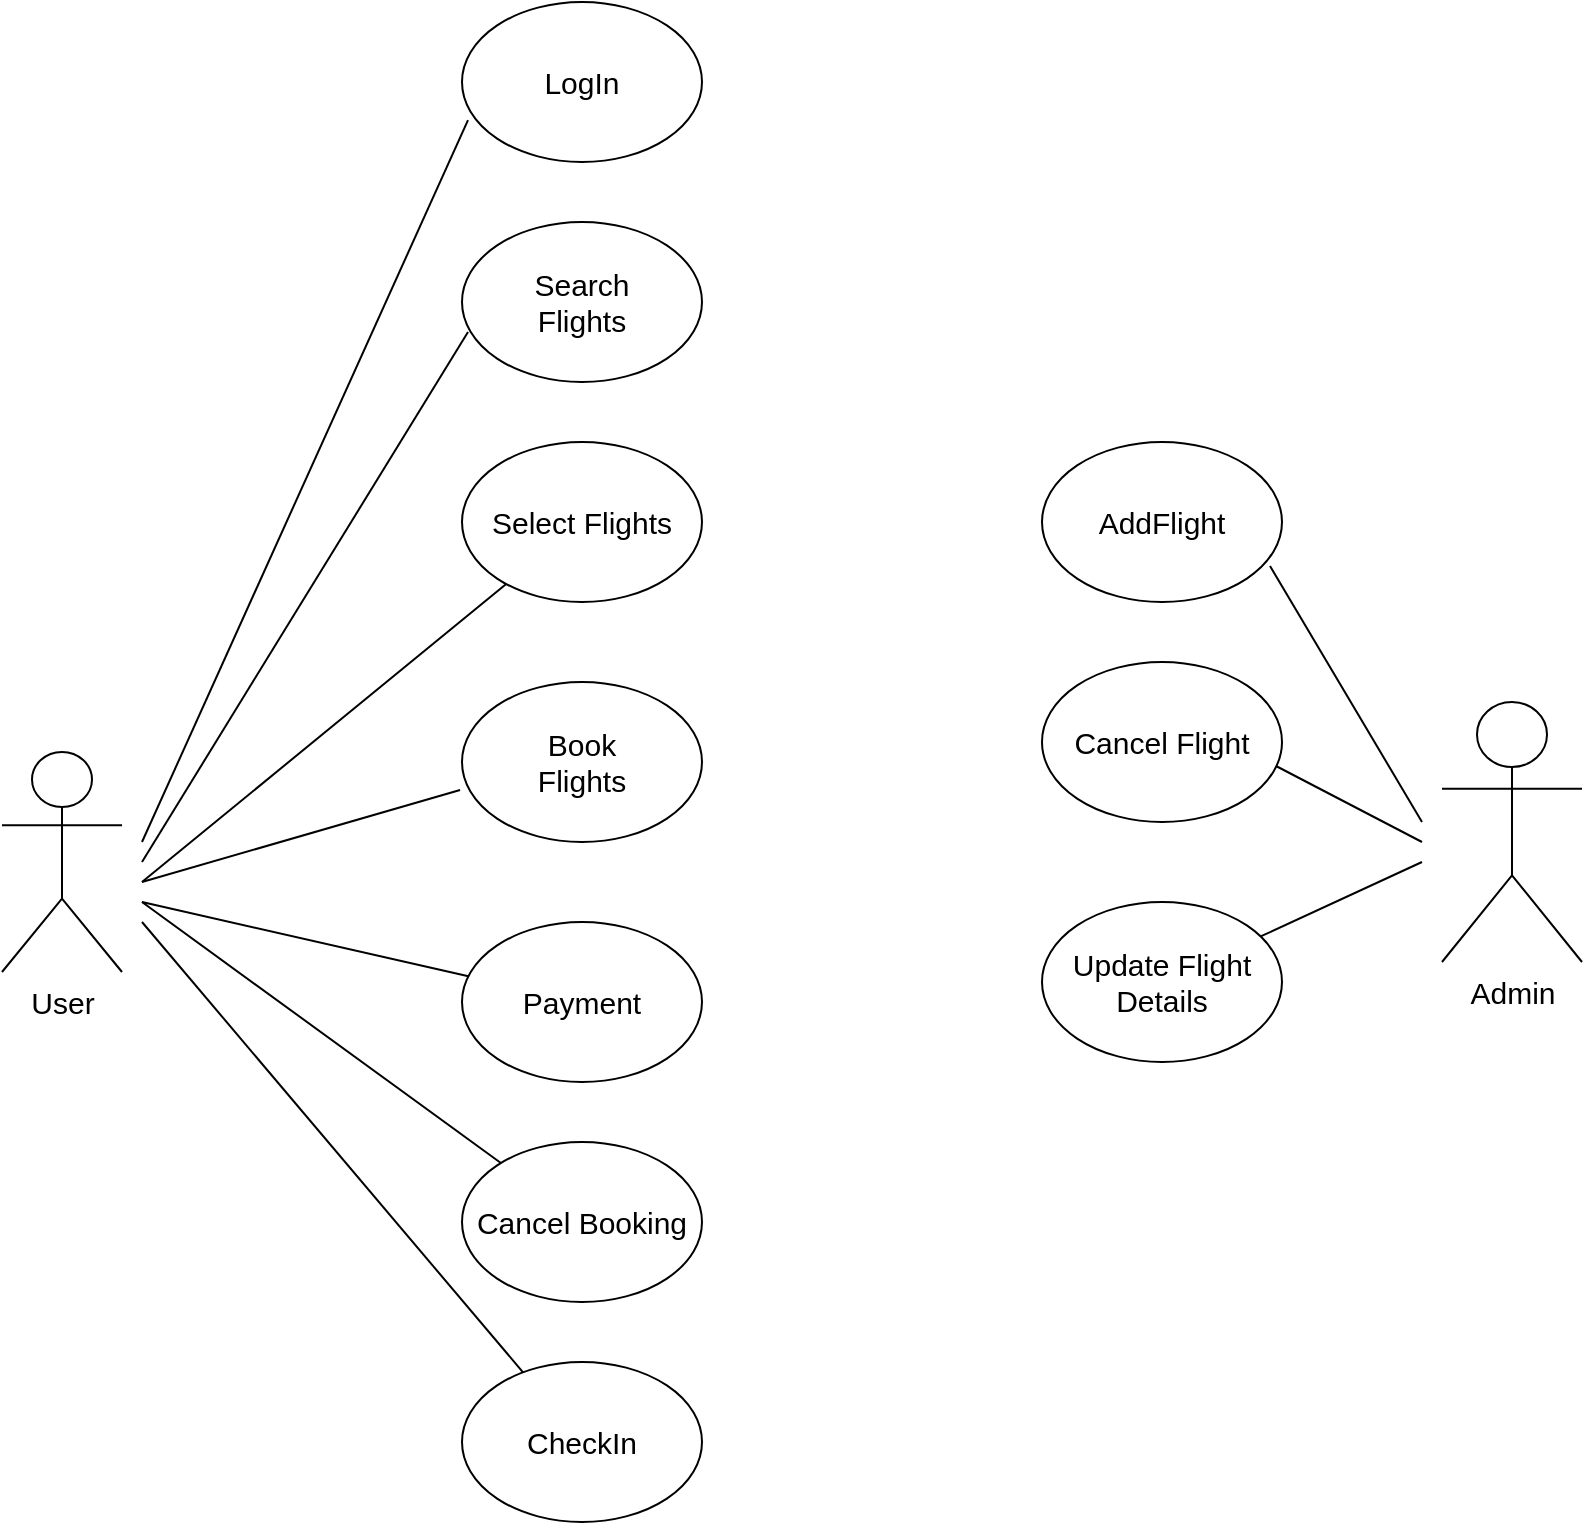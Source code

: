 <mxfile version="26.2.12">
  <diagram name="Page-1" id="MGNLHRWP5PNADK0xwRSG">
    <mxGraphModel dx="2278" dy="1845" grid="1" gridSize="10" guides="1" tooltips="1" connect="1" arrows="1" fold="1" page="1" pageScale="1" pageWidth="850" pageHeight="1100" math="0" shadow="0">
      <root>
        <mxCell id="0" />
        <mxCell id="1" parent="0" />
        <mxCell id="kVifwwk1PHYqYm0ACJ3H-1" value="" style="ellipse;whiteSpace=wrap;html=1;" vertex="1" parent="1">
          <mxGeometry x="180" y="40" width="120" height="80" as="geometry" />
        </mxCell>
        <mxCell id="kVifwwk1PHYqYm0ACJ3H-2" value="" style="ellipse;whiteSpace=wrap;html=1;" vertex="1" parent="1">
          <mxGeometry x="180" y="270" width="120" height="80" as="geometry" />
        </mxCell>
        <mxCell id="kVifwwk1PHYqYm0ACJ3H-4" value="" style="ellipse;whiteSpace=wrap;html=1;" vertex="1" parent="1">
          <mxGeometry x="180" y="390" width="120" height="80" as="geometry" />
        </mxCell>
        <mxCell id="kVifwwk1PHYqYm0ACJ3H-5" value="" style="ellipse;whiteSpace=wrap;html=1;" vertex="1" parent="1">
          <mxGeometry x="180" y="610" width="120" height="80" as="geometry" />
        </mxCell>
        <mxCell id="kVifwwk1PHYqYm0ACJ3H-6" value="&lt;font style=&quot;font-size: 15px;&quot;&gt;Search Flights&lt;/font&gt;" style="text;html=1;align=center;verticalAlign=middle;whiteSpace=wrap;rounded=0;" vertex="1" parent="1">
          <mxGeometry x="210" y="65" width="60" height="30" as="geometry" />
        </mxCell>
        <mxCell id="kVifwwk1PHYqYm0ACJ3H-7" value="&lt;div&gt;&lt;font style=&quot;font-size: 15px;&quot;&gt;Book&lt;/font&gt;&lt;/div&gt;&lt;div&gt;&lt;font style=&quot;font-size: 15px;&quot;&gt;Flights&lt;/font&gt;&lt;/div&gt;" style="text;html=1;align=center;verticalAlign=middle;whiteSpace=wrap;rounded=0;" vertex="1" parent="1">
          <mxGeometry x="210" y="295" width="60" height="30" as="geometry" />
        </mxCell>
        <mxCell id="kVifwwk1PHYqYm0ACJ3H-9" value="&lt;font style=&quot;font-size: 15px;&quot;&gt;Payment&lt;/font&gt;" style="text;html=1;align=center;verticalAlign=middle;whiteSpace=wrap;rounded=0;" vertex="1" parent="1">
          <mxGeometry x="210" y="415" width="60" height="30" as="geometry" />
        </mxCell>
        <mxCell id="kVifwwk1PHYqYm0ACJ3H-10" value="&lt;font style=&quot;font-size: 15px;&quot;&gt;CheckIn&lt;/font&gt;" style="text;html=1;align=center;verticalAlign=middle;whiteSpace=wrap;rounded=0;" vertex="1" parent="1">
          <mxGeometry x="210" y="635" width="60" height="30" as="geometry" />
        </mxCell>
        <mxCell id="kVifwwk1PHYqYm0ACJ3H-13" value="&lt;font style=&quot;font-size: 15px;&quot;&gt;Select Flights&lt;/font&gt;" style="ellipse;whiteSpace=wrap;html=1;" vertex="1" parent="1">
          <mxGeometry x="180" y="150" width="120" height="80" as="geometry" />
        </mxCell>
        <mxCell id="kVifwwk1PHYqYm0ACJ3H-14" value="&lt;font style=&quot;font-size: 15px;&quot;&gt;Cancel Booking&lt;/font&gt;" style="ellipse;whiteSpace=wrap;html=1;" vertex="1" parent="1">
          <mxGeometry x="180" y="500" width="120" height="80" as="geometry" />
        </mxCell>
        <mxCell id="kVifwwk1PHYqYm0ACJ3H-16" value="&lt;font style=&quot;font-size: 15px;&quot;&gt;User&lt;/font&gt;" style="shape=umlActor;verticalLabelPosition=bottom;verticalAlign=top;html=1;outlineConnect=0;" vertex="1" parent="1">
          <mxGeometry x="-50" y="305" width="60" height="110" as="geometry" />
        </mxCell>
        <mxCell id="kVifwwk1PHYqYm0ACJ3H-17" value="&lt;font style=&quot;font-size: 15px;&quot;&gt;LogIn&lt;/font&gt;" style="ellipse;whiteSpace=wrap;html=1;" vertex="1" parent="1">
          <mxGeometry x="180" y="-70" width="120" height="80" as="geometry" />
        </mxCell>
        <mxCell id="kVifwwk1PHYqYm0ACJ3H-18" style="edgeStyle=orthogonalEdgeStyle;rounded=0;orthogonalLoop=1;jettySize=auto;html=1;exitX=0.5;exitY=1;exitDx=0;exitDy=0;" edge="1" parent="1" source="kVifwwk1PHYqYm0ACJ3H-9" target="kVifwwk1PHYqYm0ACJ3H-9">
          <mxGeometry relative="1" as="geometry" />
        </mxCell>
        <mxCell id="kVifwwk1PHYqYm0ACJ3H-19" value="" style="endArrow=none;html=1;rounded=0;entryX=0.025;entryY=0.738;entryDx=0;entryDy=0;entryPerimeter=0;" edge="1" parent="1" target="kVifwwk1PHYqYm0ACJ3H-17">
          <mxGeometry relative="1" as="geometry">
            <mxPoint x="20" y="350" as="sourcePoint" />
            <mxPoint x="410" y="290" as="targetPoint" />
          </mxGeometry>
        </mxCell>
        <mxCell id="kVifwwk1PHYqYm0ACJ3H-20" value="" style="endArrow=none;html=1;rounded=0;entryX=0.025;entryY=0.688;entryDx=0;entryDy=0;entryPerimeter=0;" edge="1" parent="1" target="kVifwwk1PHYqYm0ACJ3H-1">
          <mxGeometry relative="1" as="geometry">
            <mxPoint x="20" y="360" as="sourcePoint" />
            <mxPoint x="410" y="290" as="targetPoint" />
          </mxGeometry>
        </mxCell>
        <mxCell id="kVifwwk1PHYqYm0ACJ3H-22" value="" style="endArrow=none;html=1;rounded=0;" edge="1" parent="1" target="kVifwwk1PHYqYm0ACJ3H-13">
          <mxGeometry relative="1" as="geometry">
            <mxPoint x="20" y="370" as="sourcePoint" />
            <mxPoint x="410" y="290" as="targetPoint" />
          </mxGeometry>
        </mxCell>
        <mxCell id="kVifwwk1PHYqYm0ACJ3H-23" value="" style="endArrow=none;html=1;rounded=0;entryX=-0.008;entryY=0.675;entryDx=0;entryDy=0;entryPerimeter=0;" edge="1" parent="1" target="kVifwwk1PHYqYm0ACJ3H-2">
          <mxGeometry relative="1" as="geometry">
            <mxPoint x="20" y="370" as="sourcePoint" />
            <mxPoint x="410" y="290" as="targetPoint" />
          </mxGeometry>
        </mxCell>
        <mxCell id="kVifwwk1PHYqYm0ACJ3H-25" value="" style="endArrow=none;html=1;rounded=0;" edge="1" parent="1" target="kVifwwk1PHYqYm0ACJ3H-4">
          <mxGeometry relative="1" as="geometry">
            <mxPoint x="20" y="380" as="sourcePoint" />
            <mxPoint x="410" y="430" as="targetPoint" />
          </mxGeometry>
        </mxCell>
        <mxCell id="kVifwwk1PHYqYm0ACJ3H-26" value="" style="endArrow=none;html=1;rounded=0;" edge="1" parent="1" target="kVifwwk1PHYqYm0ACJ3H-14">
          <mxGeometry relative="1" as="geometry">
            <mxPoint x="20" y="380" as="sourcePoint" />
            <mxPoint x="410" y="430" as="targetPoint" />
          </mxGeometry>
        </mxCell>
        <mxCell id="kVifwwk1PHYqYm0ACJ3H-29" value="" style="endArrow=none;html=1;rounded=0;" edge="1" parent="1" target="kVifwwk1PHYqYm0ACJ3H-5">
          <mxGeometry relative="1" as="geometry">
            <mxPoint x="20" y="390" as="sourcePoint" />
            <mxPoint x="410" y="430" as="targetPoint" />
          </mxGeometry>
        </mxCell>
        <mxCell id="kVifwwk1PHYqYm0ACJ3H-30" value="&lt;font style=&quot;font-size: 15px;&quot;&gt;Admin&lt;/font&gt;" style="shape=umlActor;verticalLabelPosition=bottom;verticalAlign=top;html=1;outlineConnect=0;" vertex="1" parent="1">
          <mxGeometry x="670" y="280" width="70" height="130" as="geometry" />
        </mxCell>
        <mxCell id="kVifwwk1PHYqYm0ACJ3H-31" value="&lt;font style=&quot;font-size: 15px;&quot;&gt;AddFlight&lt;/font&gt;" style="ellipse;whiteSpace=wrap;html=1;" vertex="1" parent="1">
          <mxGeometry x="470" y="150" width="120" height="80" as="geometry" />
        </mxCell>
        <mxCell id="kVifwwk1PHYqYm0ACJ3H-32" value="&lt;font style=&quot;font-size: 15px;&quot;&gt;Cancel Flight&lt;/font&gt;" style="ellipse;whiteSpace=wrap;html=1;" vertex="1" parent="1">
          <mxGeometry x="470" y="260" width="120" height="80" as="geometry" />
        </mxCell>
        <mxCell id="kVifwwk1PHYqYm0ACJ3H-33" value="&lt;div&gt;&lt;font style=&quot;font-size: 15px;&quot;&gt;Update Flight&lt;/font&gt;&lt;/div&gt;&lt;div&gt;&lt;font style=&quot;font-size: 15px;&quot;&gt;Details&lt;/font&gt;&lt;/div&gt;" style="ellipse;whiteSpace=wrap;html=1;" vertex="1" parent="1">
          <mxGeometry x="470" y="380" width="120" height="80" as="geometry" />
        </mxCell>
        <mxCell id="kVifwwk1PHYqYm0ACJ3H-34" value="" style="endArrow=none;html=1;rounded=0;exitX=0.95;exitY=0.775;exitDx=0;exitDy=0;exitPerimeter=0;" edge="1" parent="1" source="kVifwwk1PHYqYm0ACJ3H-31">
          <mxGeometry relative="1" as="geometry">
            <mxPoint x="380" y="400" as="sourcePoint" />
            <mxPoint x="660" y="340" as="targetPoint" />
          </mxGeometry>
        </mxCell>
        <mxCell id="kVifwwk1PHYqYm0ACJ3H-35" value="" style="endArrow=none;html=1;rounded=0;exitX=0.975;exitY=0.65;exitDx=0;exitDy=0;exitPerimeter=0;" edge="1" parent="1" source="kVifwwk1PHYqYm0ACJ3H-32">
          <mxGeometry relative="1" as="geometry">
            <mxPoint x="380" y="400" as="sourcePoint" />
            <mxPoint x="660" y="350" as="targetPoint" />
          </mxGeometry>
        </mxCell>
        <mxCell id="kVifwwk1PHYqYm0ACJ3H-36" value="" style="endArrow=none;html=1;rounded=0;" edge="1" parent="1" source="kVifwwk1PHYqYm0ACJ3H-33">
          <mxGeometry relative="1" as="geometry">
            <mxPoint x="380" y="400" as="sourcePoint" />
            <mxPoint x="660" y="360" as="targetPoint" />
          </mxGeometry>
        </mxCell>
      </root>
    </mxGraphModel>
  </diagram>
</mxfile>
